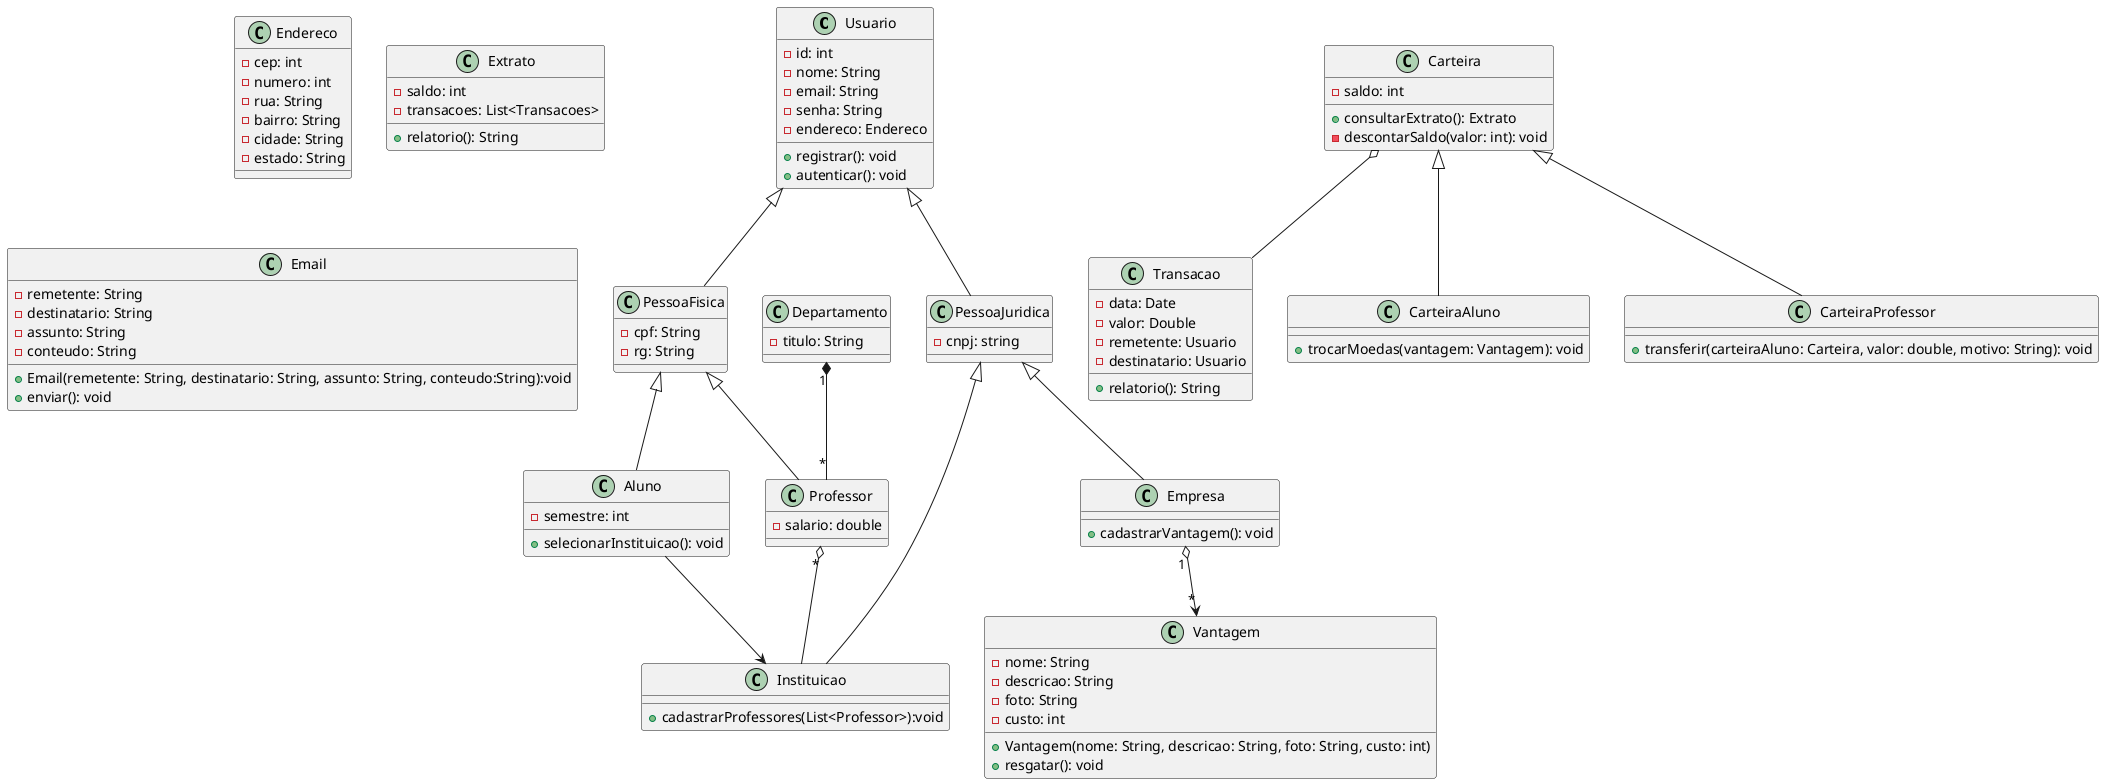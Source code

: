 @startuml Classe

class Usuario{
    - id: int
    - nome: String
    - email: String
    - senha: String
    - endereco: Endereco
    + registrar(): void
    + autenticar(): void
}

class PessoaFisica {
    - cpf: String
    - rg: String
}

class PessoaJuridica {
    - cnpj: string
}

class Instituicao {
    + cadastrarProfessores(List<Professor>):void
}

class Endereco {
    - cep: int
    - numero: int
    - rua: String
    - bairro: String
    - cidade: String
    - estado: String
}

class Aluno {
    - semestre: int
    + selecionarInstituicao(): void
}

class Departamento {
    - titulo: String
}

class Professor {
    - salario: double
}

class Empresa {
    + cadastrarVantagem(): void
}

class Transacao {
    - data: Date
    - valor: Double
    - remetente: Usuario
    - destinatario: Usuario
    + relatorio(): String
}

class Extrato {
    - saldo: int
    - transacoes: List<Transacoes>
    + relatorio(): String
}

class Vantagem {
    - nome: String
    - descricao: String
    - foto: String
    - custo: int
    + Vantagem(nome: String, descricao: String, foto: String, custo: int)
    + resgatar(): void
}

class Email {
    - remetente: String
    - destinatario: String
    - assunto: String
    - conteudo: String
    + Email(remetente: String, destinatario: String, assunto: String, conteudo:String):void
    + enviar(): void
}

class Carteira {
    - saldo: int
    + consultarExtrato(): Extrato
    - descontarSaldo(valor: int): void
}

class CarteiraAluno {
    + trocarMoedas(vantagem: Vantagem): void
}

class CarteiraProfessor{
    + transferir(carteiraAluno: Carteira, valor: double, motivo: String): void
}

'Relacionamento Usuario
Usuario <|-- PessoaFisica
Usuario <|-- PessoaJuridica

'Relacionamento PessoaFisica
PessoaFisica <|-- Aluno
PessoaFisica <|-- Professor

'Relacionamento PessoaJuridica
PessoaJuridica <|-- Empresa
PessoaJuridica <|-- Instituicao

Aluno --> Instituicao

'Relacionamento Instituicao
Professor "*" o-- Instituicao

'Relacionamento Professor
Departamento "1" *-- "*" Professor

'Relacionamento Carteira
Carteira <|-- CarteiraProfessor
Carteira <|-- CarteiraAluno
Carteira o-- Transacao

Empresa "1" o--> "*" Vantagem

@enduml